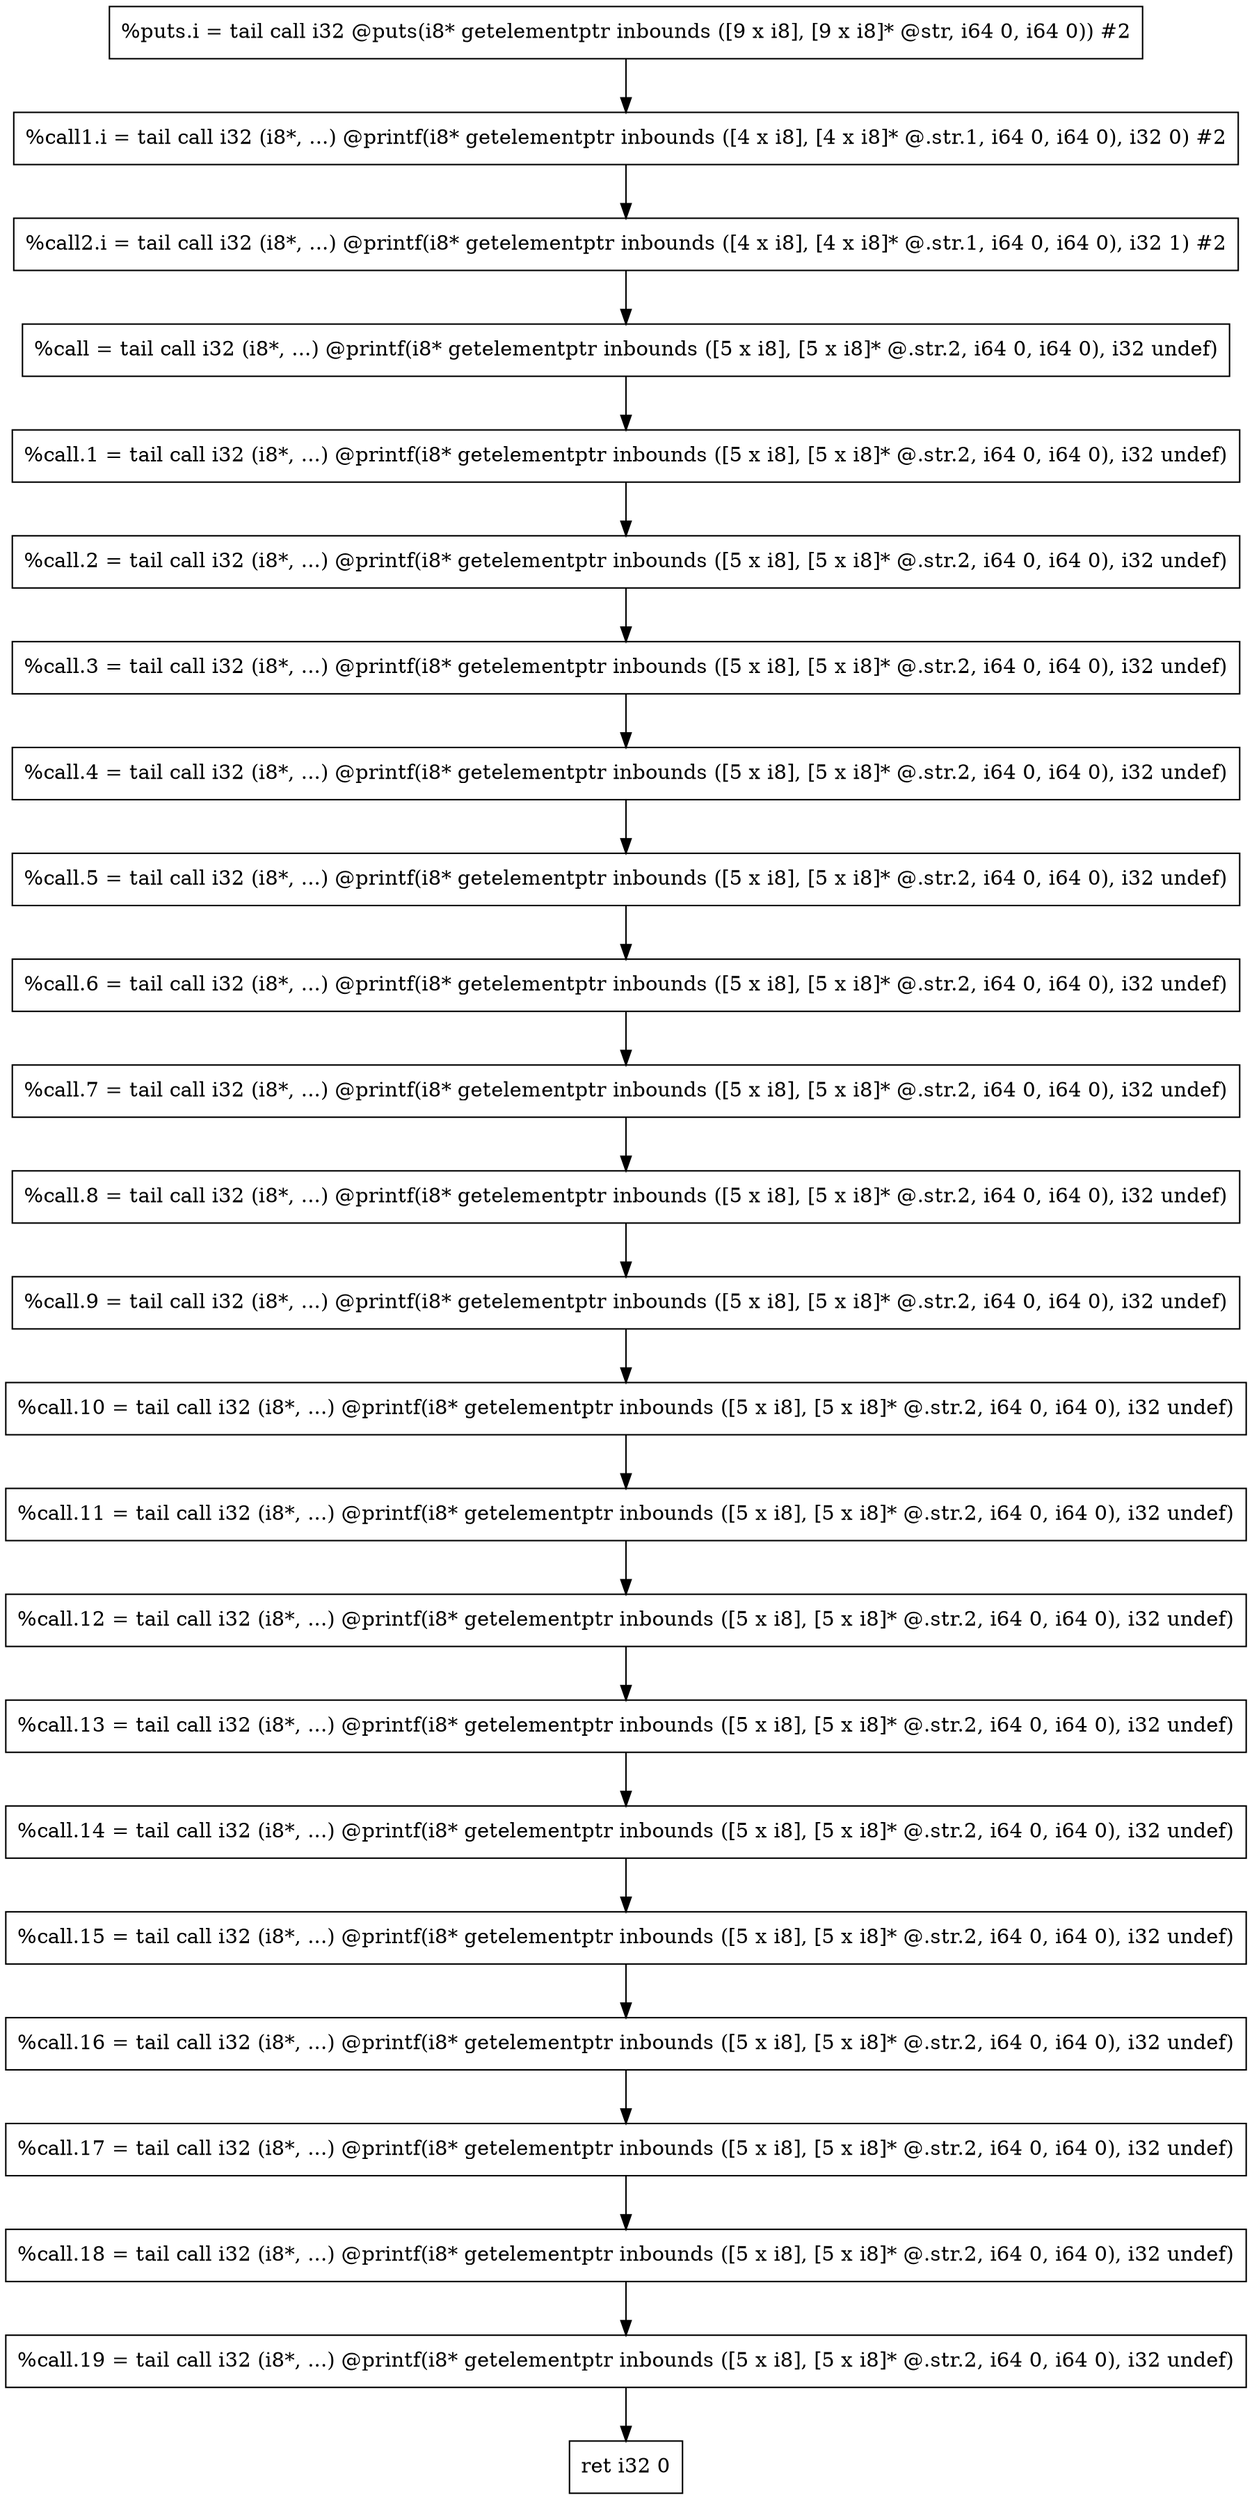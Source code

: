 digraph "CDFG for'main' function" {
	Node0x55771fc08030[shape=record, label="  %puts.i = tail call i32 @puts(i8* getelementptr inbounds ([9 x i8], [9 x i8]* @str, i64 0, i64 0)) #2"]
	Node0x55771fc08138[shape=record, label="  %call1.i = tail call i32 (i8*, ...) @printf(i8* getelementptr inbounds ([4 x i8], [4 x i8]* @.str.1, i64 0, i64 0), i32 0) #2"]
	Node0x55771fc08268[shape=record, label="  %call2.i = tail call i32 (i8*, ...) @printf(i8* getelementptr inbounds ([4 x i8], [4 x i8]* @.str.1, i64 0, i64 0), i32 1) #2"]
	Node0x55771fc08828[shape=record, label="  %call = tail call i32 (i8*, ...) @printf(i8* getelementptr inbounds ([5 x i8], [5 x i8]* @.str.2, i64 0, i64 0), i32 undef)"]
	Node0x55771fc08958[shape=record, label="  %call.1 = tail call i32 (i8*, ...) @printf(i8* getelementptr inbounds ([5 x i8], [5 x i8]* @.str.2, i64 0, i64 0), i32 undef)"]
	Node0x55771fc08a68[shape=record, label="  %call.2 = tail call i32 (i8*, ...) @printf(i8* getelementptr inbounds ([5 x i8], [5 x i8]* @.str.2, i64 0, i64 0), i32 undef)"]
	Node0x55771fc08b78[shape=record, label="  %call.3 = tail call i32 (i8*, ...) @printf(i8* getelementptr inbounds ([5 x i8], [5 x i8]* @.str.2, i64 0, i64 0), i32 undef)"]
	Node0x55771fc08c88[shape=record, label="  %call.4 = tail call i32 (i8*, ...) @printf(i8* getelementptr inbounds ([5 x i8], [5 x i8]* @.str.2, i64 0, i64 0), i32 undef)"]
	Node0x55771fc08d98[shape=record, label="  %call.5 = tail call i32 (i8*, ...) @printf(i8* getelementptr inbounds ([5 x i8], [5 x i8]* @.str.2, i64 0, i64 0), i32 undef)"]
	Node0x55771fc08ea8[shape=record, label="  %call.6 = tail call i32 (i8*, ...) @printf(i8* getelementptr inbounds ([5 x i8], [5 x i8]* @.str.2, i64 0, i64 0), i32 undef)"]
	Node0x55771fc08fb8[shape=record, label="  %call.7 = tail call i32 (i8*, ...) @printf(i8* getelementptr inbounds ([5 x i8], [5 x i8]* @.str.2, i64 0, i64 0), i32 undef)"]
	Node0x55771fc090c8[shape=record, label="  %call.8 = tail call i32 (i8*, ...) @printf(i8* getelementptr inbounds ([5 x i8], [5 x i8]* @.str.2, i64 0, i64 0), i32 undef)"]
	Node0x55771fc09378[shape=record, label="  %call.9 = tail call i32 (i8*, ...) @printf(i8* getelementptr inbounds ([5 x i8], [5 x i8]* @.str.2, i64 0, i64 0), i32 undef)"]
	Node0x55771fc09488[shape=record, label="  %call.10 = tail call i32 (i8*, ...) @printf(i8* getelementptr inbounds ([5 x i8], [5 x i8]* @.str.2, i64 0, i64 0), i32 undef)"]
	Node0x55771fc09598[shape=record, label="  %call.11 = tail call i32 (i8*, ...) @printf(i8* getelementptr inbounds ([5 x i8], [5 x i8]* @.str.2, i64 0, i64 0), i32 undef)"]
	Node0x55771fc096a8[shape=record, label="  %call.12 = tail call i32 (i8*, ...) @printf(i8* getelementptr inbounds ([5 x i8], [5 x i8]* @.str.2, i64 0, i64 0), i32 undef)"]
	Node0x55771fc097b8[shape=record, label="  %call.13 = tail call i32 (i8*, ...) @printf(i8* getelementptr inbounds ([5 x i8], [5 x i8]* @.str.2, i64 0, i64 0), i32 undef)"]
	Node0x55771fc098c8[shape=record, label="  %call.14 = tail call i32 (i8*, ...) @printf(i8* getelementptr inbounds ([5 x i8], [5 x i8]* @.str.2, i64 0, i64 0), i32 undef)"]
	Node0x55771fc099d8[shape=record, label="  %call.15 = tail call i32 (i8*, ...) @printf(i8* getelementptr inbounds ([5 x i8], [5 x i8]* @.str.2, i64 0, i64 0), i32 undef)"]
	Node0x55771fc09ae8[shape=record, label="  %call.16 = tail call i32 (i8*, ...) @printf(i8* getelementptr inbounds ([5 x i8], [5 x i8]* @.str.2, i64 0, i64 0), i32 undef)"]
	Node0x55771fc09bf8[shape=record, label="  %call.17 = tail call i32 (i8*, ...) @printf(i8* getelementptr inbounds ([5 x i8], [5 x i8]* @.str.2, i64 0, i64 0), i32 undef)"]
	Node0x55771fc09d08[shape=record, label="  %call.18 = tail call i32 (i8*, ...) @printf(i8* getelementptr inbounds ([5 x i8], [5 x i8]* @.str.2, i64 0, i64 0), i32 undef)"]
	Node0x55771fc09e18[shape=record, label="  %call.19 = tail call i32 (i8*, ...) @printf(i8* getelementptr inbounds ([5 x i8], [5 x i8]* @.str.2, i64 0, i64 0), i32 undef)"]
	Node0x55771fc079a8[shape=record, label="  ret i32 0"]
	Node0x55771fc08030 -> Node0x55771fc08138
	Node0x55771fc08138 -> Node0x55771fc08268
	Node0x55771fc08268 -> Node0x55771fc08828
	Node0x55771fc08828 -> Node0x55771fc08958
	Node0x55771fc08958 -> Node0x55771fc08a68
	Node0x55771fc08a68 -> Node0x55771fc08b78
	Node0x55771fc08b78 -> Node0x55771fc08c88
	Node0x55771fc08c88 -> Node0x55771fc08d98
	Node0x55771fc08d98 -> Node0x55771fc08ea8
	Node0x55771fc08ea8 -> Node0x55771fc08fb8
	Node0x55771fc08fb8 -> Node0x55771fc090c8
	Node0x55771fc090c8 -> Node0x55771fc09378
	Node0x55771fc09378 -> Node0x55771fc09488
	Node0x55771fc09488 -> Node0x55771fc09598
	Node0x55771fc09598 -> Node0x55771fc096a8
	Node0x55771fc096a8 -> Node0x55771fc097b8
	Node0x55771fc097b8 -> Node0x55771fc098c8
	Node0x55771fc098c8 -> Node0x55771fc099d8
	Node0x55771fc099d8 -> Node0x55771fc09ae8
	Node0x55771fc09ae8 -> Node0x55771fc09bf8
	Node0x55771fc09bf8 -> Node0x55771fc09d08
	Node0x55771fc09d08 -> Node0x55771fc09e18
	Node0x55771fc09e18 -> Node0x55771fc079a8
edge [color=red]
}

